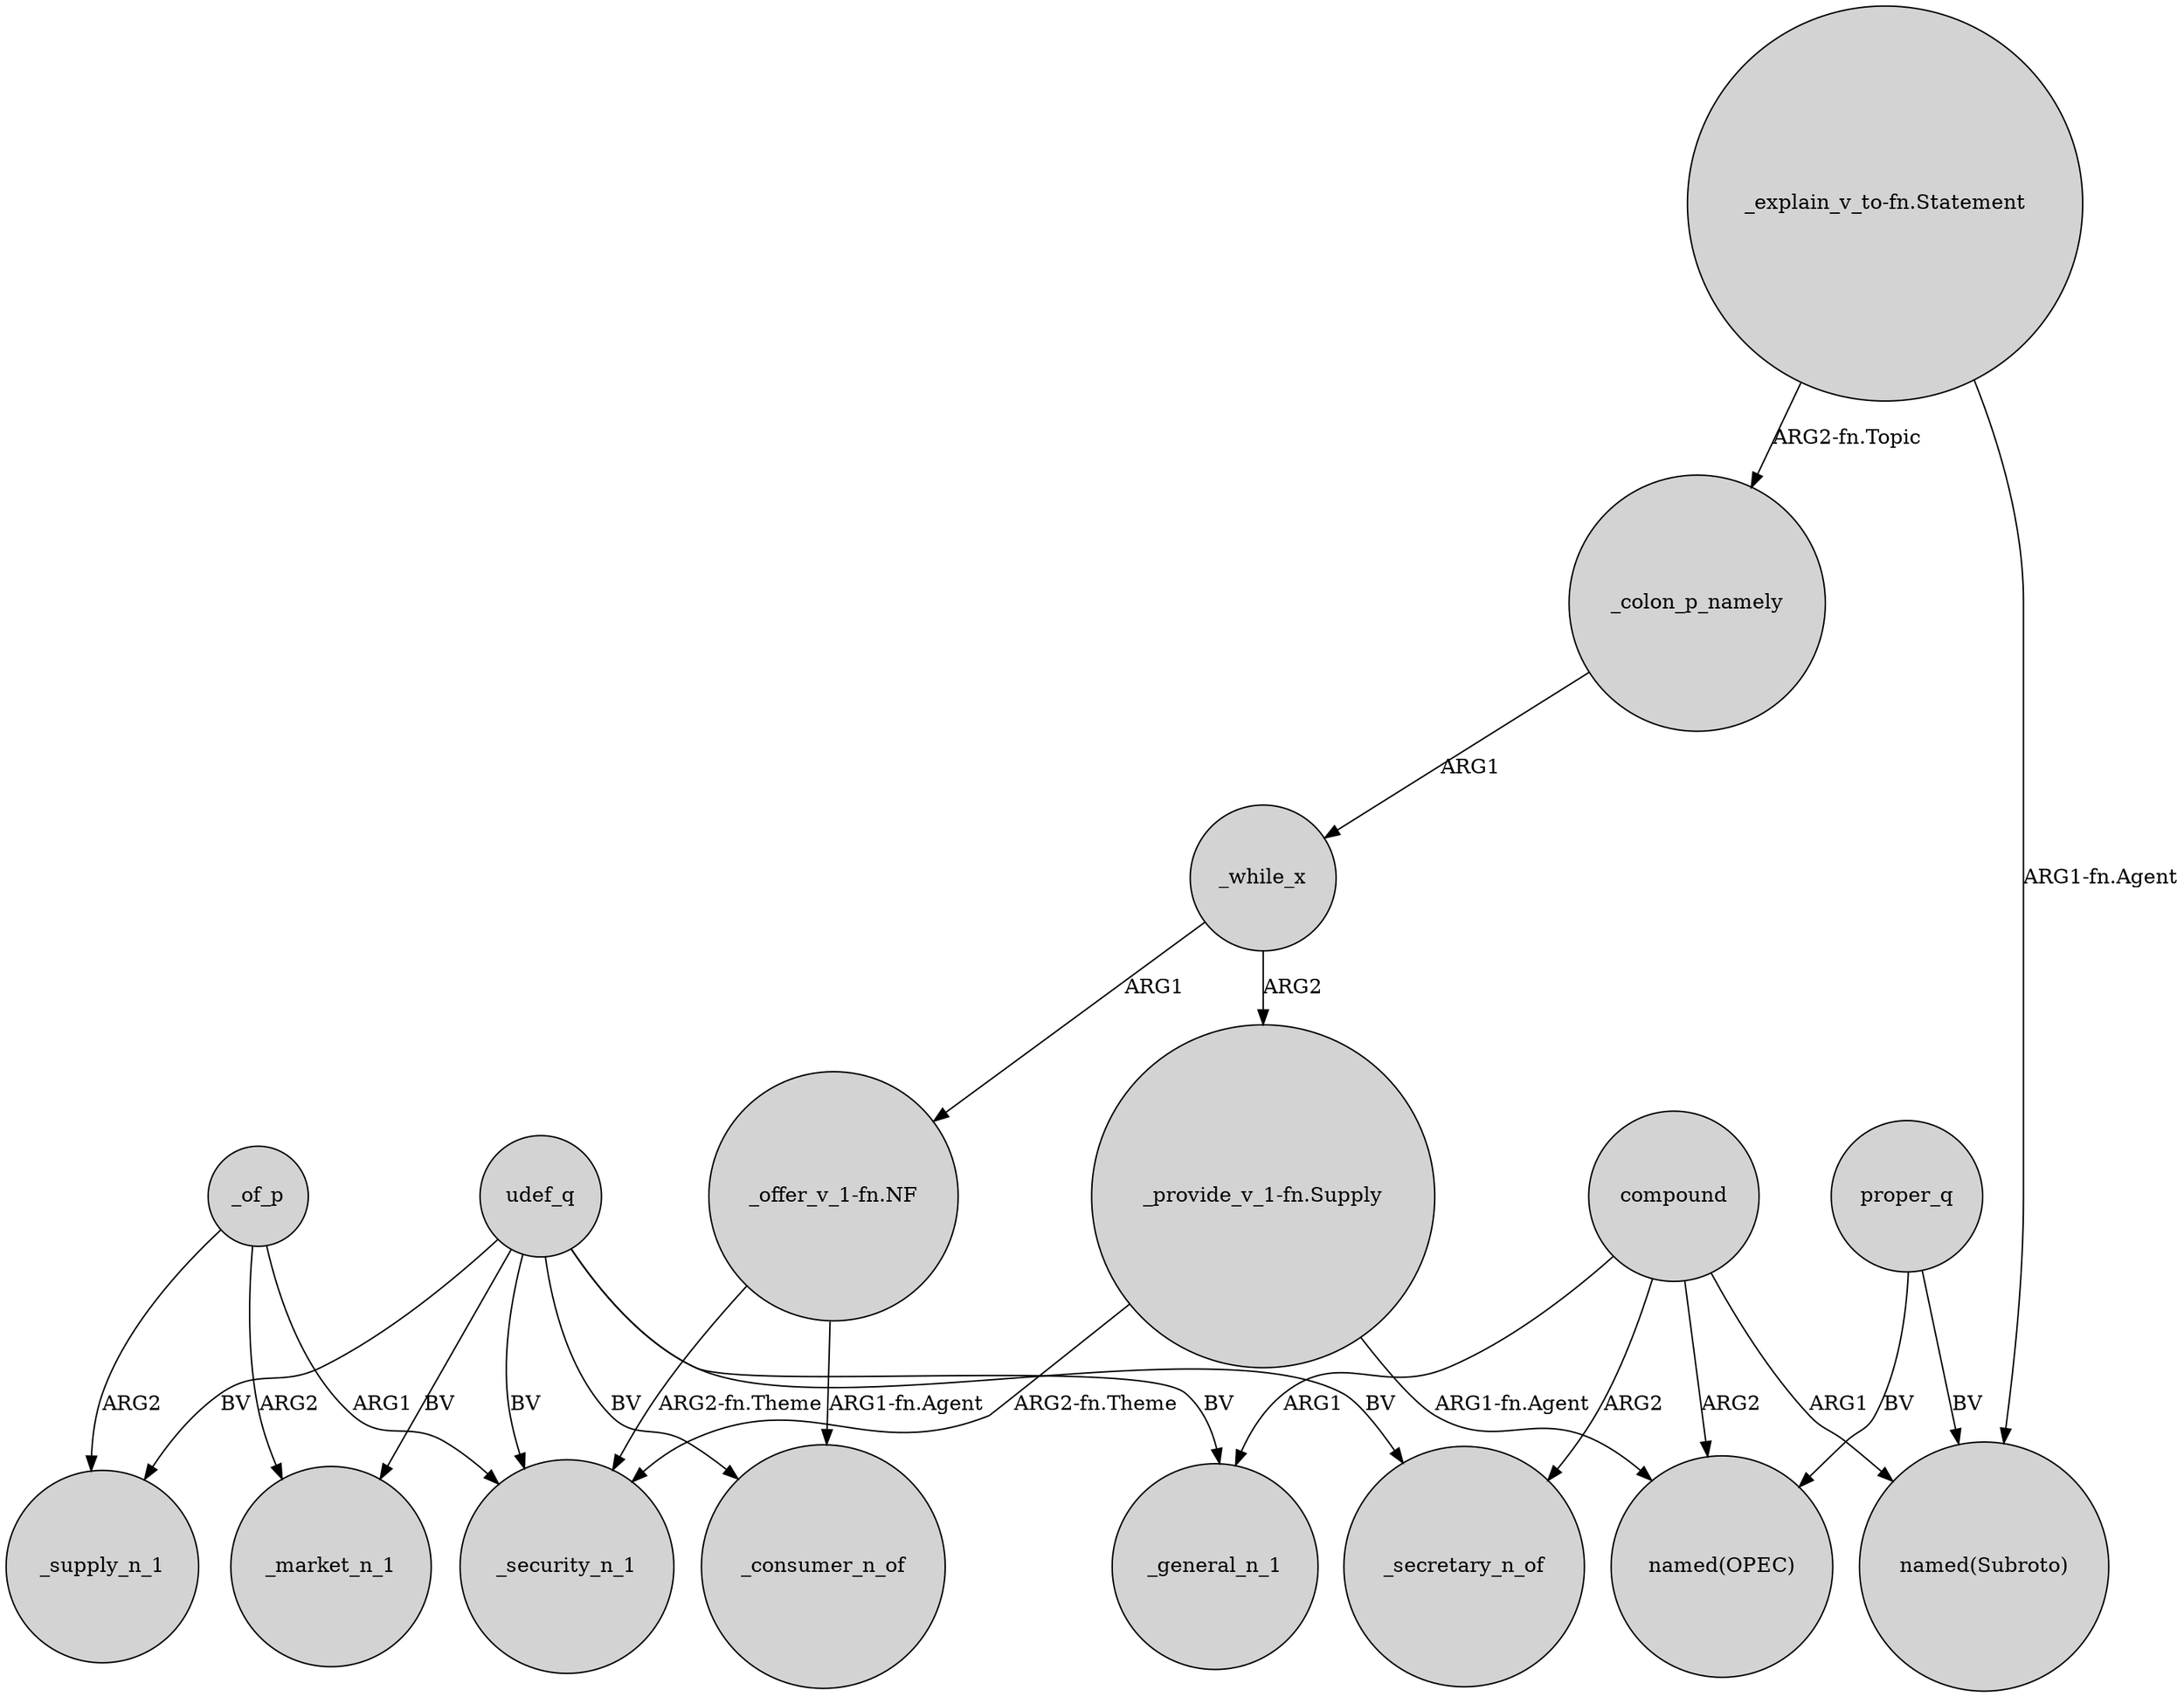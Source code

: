 digraph {
	node [shape=circle style=filled]
	compound -> _secretary_n_of [label=ARG2]
	udef_q -> _secretary_n_of [label=BV]
	_of_p -> _supply_n_1 [label=ARG2]
	_colon_p_namely -> _while_x [label=ARG1]
	"_explain_v_to-fn.Statement" -> _colon_p_namely [label="ARG2-fn.Topic"]
	udef_q -> _general_n_1 [label=BV]
	compound -> "named(Subroto)" [label=ARG1]
	udef_q -> _market_n_1 [label=BV]
	udef_q -> _supply_n_1 [label=BV]
	_of_p -> _market_n_1 [label=ARG2]
	"_offer_v_1-fn.NF" -> _security_n_1 [label="ARG2-fn.Theme"]
	"_provide_v_1-fn.Supply" -> "named(OPEC)" [label="ARG1-fn.Agent"]
	"_explain_v_to-fn.Statement" -> "named(Subroto)" [label="ARG1-fn.Agent"]
	_while_x -> "_provide_v_1-fn.Supply" [label=ARG2]
	compound -> "named(OPEC)" [label=ARG2]
	udef_q -> _consumer_n_of [label=BV]
	_while_x -> "_offer_v_1-fn.NF" [label=ARG1]
	compound -> _general_n_1 [label=ARG1]
	"_provide_v_1-fn.Supply" -> _security_n_1 [label="ARG2-fn.Theme"]
	proper_q -> "named(OPEC)" [label=BV]
	"_offer_v_1-fn.NF" -> _consumer_n_of [label="ARG1-fn.Agent"]
	_of_p -> _security_n_1 [label=ARG1]
	proper_q -> "named(Subroto)" [label=BV]
	udef_q -> _security_n_1 [label=BV]
}
